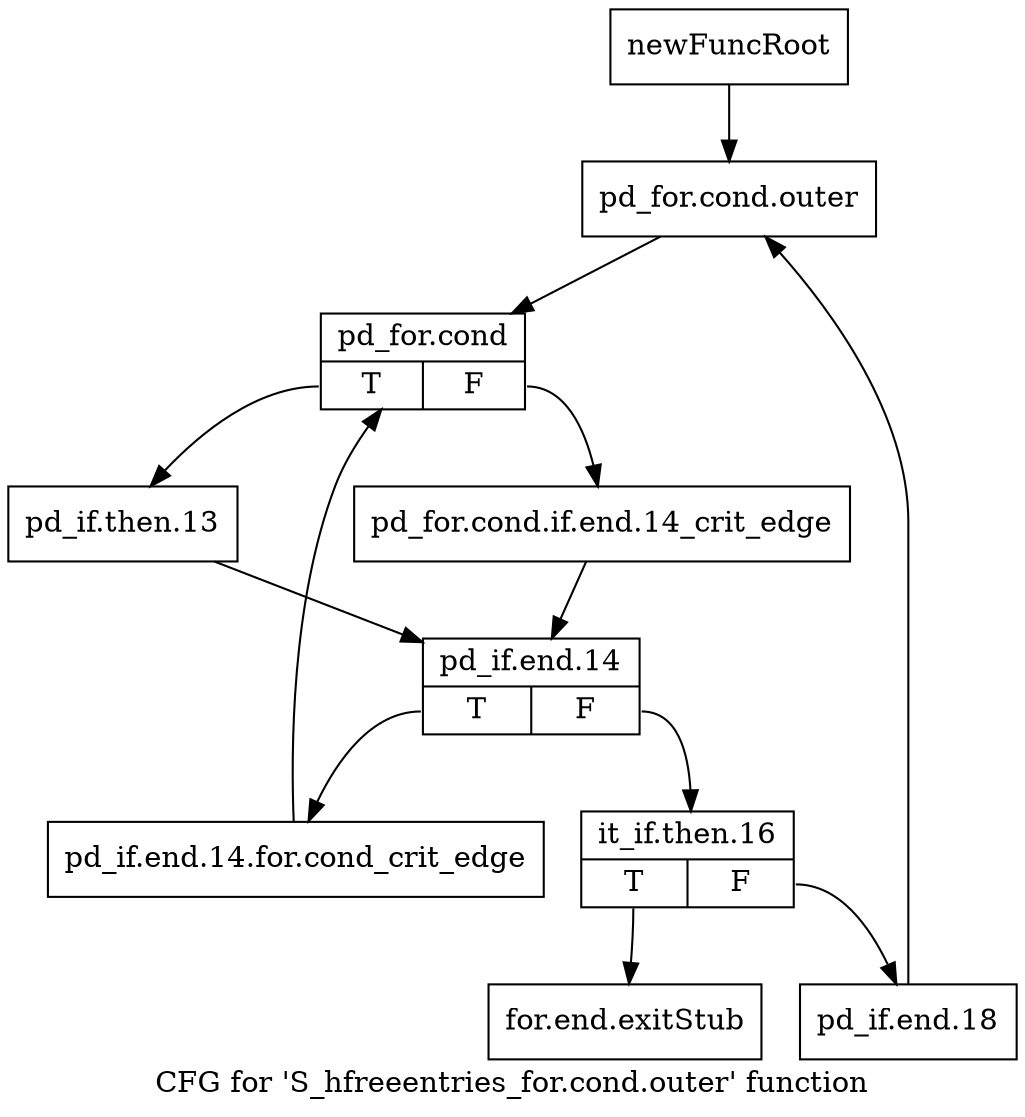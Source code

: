 digraph "CFG for 'S_hfreeentries_for.cond.outer' function" {
	label="CFG for 'S_hfreeentries_for.cond.outer' function";

	Node0x4bab0e0 [shape=record,label="{newFuncRoot}"];
	Node0x4bab0e0 -> Node0x4bab180;
	Node0x4bab130 [shape=record,label="{for.end.exitStub}"];
	Node0x4bab180 [shape=record,label="{pd_for.cond.outer}"];
	Node0x4bab180 -> Node0x4bab1d0;
	Node0x4bab1d0 [shape=record,label="{pd_for.cond|{<s0>T|<s1>F}}"];
	Node0x4bab1d0:s0 -> Node0x4babb80;
	Node0x4bab1d0:s1 -> Node0x4bab220;
	Node0x4bab220 [shape=record,label="{pd_for.cond.if.end.14_crit_edge}"];
	Node0x4bab220 -> Node0x4babbd0;
	Node0x4babb80 [shape=record,label="{pd_if.then.13}"];
	Node0x4babb80 -> Node0x4babbd0;
	Node0x4babbd0 [shape=record,label="{pd_if.end.14|{<s0>T|<s1>F}}"];
	Node0x4babbd0:s0 -> Node0x4babcc0;
	Node0x4babbd0:s1 -> Node0x4babc20;
	Node0x4babc20 [shape=record,label="{it_if.then.16|{<s0>T|<s1>F}}"];
	Node0x4babc20:s0 -> Node0x4bab130;
	Node0x4babc20:s1 -> Node0x4babc70;
	Node0x4babc70 [shape=record,label="{pd_if.end.18}"];
	Node0x4babc70 -> Node0x4bab180;
	Node0x4babcc0 [shape=record,label="{pd_if.end.14.for.cond_crit_edge}"];
	Node0x4babcc0 -> Node0x4bab1d0;
}
